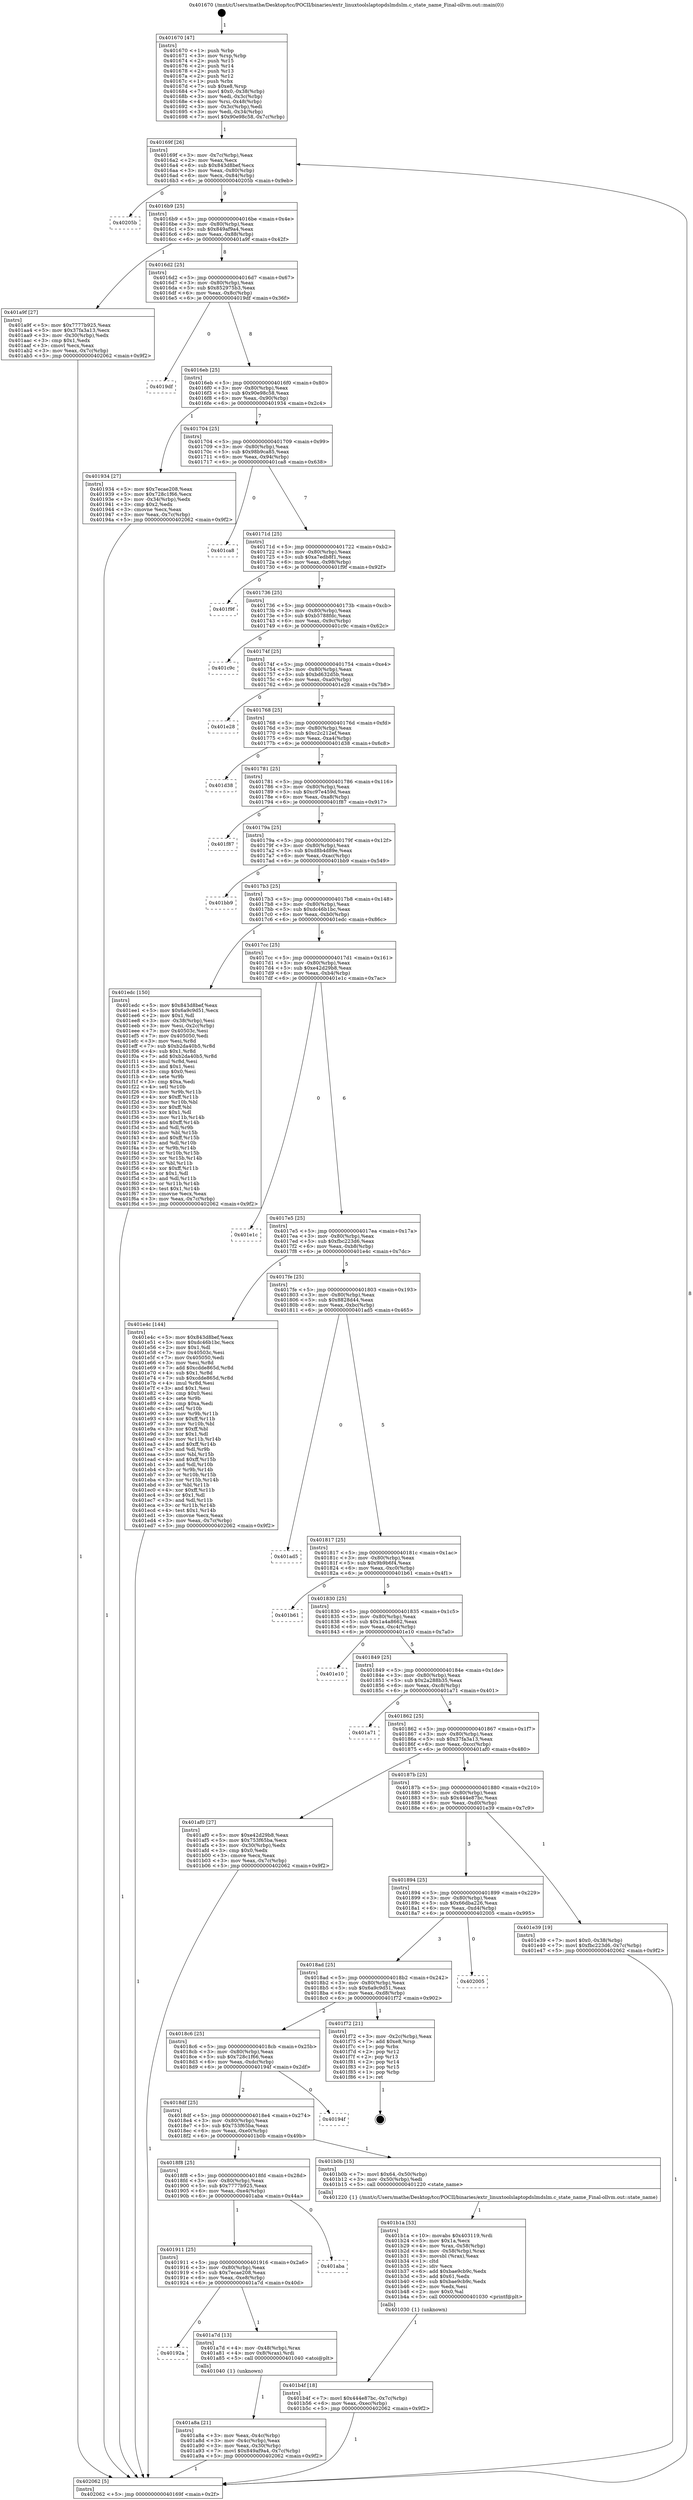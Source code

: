 digraph "0x401670" {
  label = "0x401670 (/mnt/c/Users/mathe/Desktop/tcc/POCII/binaries/extr_linuxtoolslaptopdslmdslm.c_state_name_Final-ollvm.out::main(0))"
  labelloc = "t"
  node[shape=record]

  Entry [label="",width=0.3,height=0.3,shape=circle,fillcolor=black,style=filled]
  "0x40169f" [label="{
     0x40169f [26]\l
     | [instrs]\l
     &nbsp;&nbsp;0x40169f \<+3\>: mov -0x7c(%rbp),%eax\l
     &nbsp;&nbsp;0x4016a2 \<+2\>: mov %eax,%ecx\l
     &nbsp;&nbsp;0x4016a4 \<+6\>: sub $0x843d8bef,%ecx\l
     &nbsp;&nbsp;0x4016aa \<+3\>: mov %eax,-0x80(%rbp)\l
     &nbsp;&nbsp;0x4016ad \<+6\>: mov %ecx,-0x84(%rbp)\l
     &nbsp;&nbsp;0x4016b3 \<+6\>: je 000000000040205b \<main+0x9eb\>\l
  }"]
  "0x40205b" [label="{
     0x40205b\l
  }", style=dashed]
  "0x4016b9" [label="{
     0x4016b9 [25]\l
     | [instrs]\l
     &nbsp;&nbsp;0x4016b9 \<+5\>: jmp 00000000004016be \<main+0x4e\>\l
     &nbsp;&nbsp;0x4016be \<+3\>: mov -0x80(%rbp),%eax\l
     &nbsp;&nbsp;0x4016c1 \<+5\>: sub $0x849af9a4,%eax\l
     &nbsp;&nbsp;0x4016c6 \<+6\>: mov %eax,-0x88(%rbp)\l
     &nbsp;&nbsp;0x4016cc \<+6\>: je 0000000000401a9f \<main+0x42f\>\l
  }"]
  Exit [label="",width=0.3,height=0.3,shape=circle,fillcolor=black,style=filled,peripheries=2]
  "0x401a9f" [label="{
     0x401a9f [27]\l
     | [instrs]\l
     &nbsp;&nbsp;0x401a9f \<+5\>: mov $0x7777b925,%eax\l
     &nbsp;&nbsp;0x401aa4 \<+5\>: mov $0x37fa3a13,%ecx\l
     &nbsp;&nbsp;0x401aa9 \<+3\>: mov -0x30(%rbp),%edx\l
     &nbsp;&nbsp;0x401aac \<+3\>: cmp $0x1,%edx\l
     &nbsp;&nbsp;0x401aaf \<+3\>: cmovl %ecx,%eax\l
     &nbsp;&nbsp;0x401ab2 \<+3\>: mov %eax,-0x7c(%rbp)\l
     &nbsp;&nbsp;0x401ab5 \<+5\>: jmp 0000000000402062 \<main+0x9f2\>\l
  }"]
  "0x4016d2" [label="{
     0x4016d2 [25]\l
     | [instrs]\l
     &nbsp;&nbsp;0x4016d2 \<+5\>: jmp 00000000004016d7 \<main+0x67\>\l
     &nbsp;&nbsp;0x4016d7 \<+3\>: mov -0x80(%rbp),%eax\l
     &nbsp;&nbsp;0x4016da \<+5\>: sub $0x852975b3,%eax\l
     &nbsp;&nbsp;0x4016df \<+6\>: mov %eax,-0x8c(%rbp)\l
     &nbsp;&nbsp;0x4016e5 \<+6\>: je 00000000004019df \<main+0x36f\>\l
  }"]
  "0x401b4f" [label="{
     0x401b4f [18]\l
     | [instrs]\l
     &nbsp;&nbsp;0x401b4f \<+7\>: movl $0x444e87bc,-0x7c(%rbp)\l
     &nbsp;&nbsp;0x401b56 \<+6\>: mov %eax,-0xec(%rbp)\l
     &nbsp;&nbsp;0x401b5c \<+5\>: jmp 0000000000402062 \<main+0x9f2\>\l
  }"]
  "0x4019df" [label="{
     0x4019df\l
  }", style=dashed]
  "0x4016eb" [label="{
     0x4016eb [25]\l
     | [instrs]\l
     &nbsp;&nbsp;0x4016eb \<+5\>: jmp 00000000004016f0 \<main+0x80\>\l
     &nbsp;&nbsp;0x4016f0 \<+3\>: mov -0x80(%rbp),%eax\l
     &nbsp;&nbsp;0x4016f3 \<+5\>: sub $0x90e98c58,%eax\l
     &nbsp;&nbsp;0x4016f8 \<+6\>: mov %eax,-0x90(%rbp)\l
     &nbsp;&nbsp;0x4016fe \<+6\>: je 0000000000401934 \<main+0x2c4\>\l
  }"]
  "0x401b1a" [label="{
     0x401b1a [53]\l
     | [instrs]\l
     &nbsp;&nbsp;0x401b1a \<+10\>: movabs $0x403119,%rdi\l
     &nbsp;&nbsp;0x401b24 \<+5\>: mov $0x1a,%ecx\l
     &nbsp;&nbsp;0x401b29 \<+4\>: mov %rax,-0x58(%rbp)\l
     &nbsp;&nbsp;0x401b2d \<+4\>: mov -0x58(%rbp),%rax\l
     &nbsp;&nbsp;0x401b31 \<+3\>: movsbl (%rax),%eax\l
     &nbsp;&nbsp;0x401b34 \<+1\>: cltd\l
     &nbsp;&nbsp;0x401b35 \<+2\>: idiv %ecx\l
     &nbsp;&nbsp;0x401b37 \<+6\>: add $0xbae9cb9c,%edx\l
     &nbsp;&nbsp;0x401b3d \<+3\>: add $0x61,%edx\l
     &nbsp;&nbsp;0x401b40 \<+6\>: sub $0xbae9cb9c,%edx\l
     &nbsp;&nbsp;0x401b46 \<+2\>: mov %edx,%esi\l
     &nbsp;&nbsp;0x401b48 \<+2\>: mov $0x0,%al\l
     &nbsp;&nbsp;0x401b4a \<+5\>: call 0000000000401030 \<printf@plt\>\l
     | [calls]\l
     &nbsp;&nbsp;0x401030 \{1\} (unknown)\l
  }"]
  "0x401934" [label="{
     0x401934 [27]\l
     | [instrs]\l
     &nbsp;&nbsp;0x401934 \<+5\>: mov $0x7ecae208,%eax\l
     &nbsp;&nbsp;0x401939 \<+5\>: mov $0x728c1f66,%ecx\l
     &nbsp;&nbsp;0x40193e \<+3\>: mov -0x34(%rbp),%edx\l
     &nbsp;&nbsp;0x401941 \<+3\>: cmp $0x2,%edx\l
     &nbsp;&nbsp;0x401944 \<+3\>: cmovne %ecx,%eax\l
     &nbsp;&nbsp;0x401947 \<+3\>: mov %eax,-0x7c(%rbp)\l
     &nbsp;&nbsp;0x40194a \<+5\>: jmp 0000000000402062 \<main+0x9f2\>\l
  }"]
  "0x401704" [label="{
     0x401704 [25]\l
     | [instrs]\l
     &nbsp;&nbsp;0x401704 \<+5\>: jmp 0000000000401709 \<main+0x99\>\l
     &nbsp;&nbsp;0x401709 \<+3\>: mov -0x80(%rbp),%eax\l
     &nbsp;&nbsp;0x40170c \<+5\>: sub $0x98b9ca85,%eax\l
     &nbsp;&nbsp;0x401711 \<+6\>: mov %eax,-0x94(%rbp)\l
     &nbsp;&nbsp;0x401717 \<+6\>: je 0000000000401ca8 \<main+0x638\>\l
  }"]
  "0x402062" [label="{
     0x402062 [5]\l
     | [instrs]\l
     &nbsp;&nbsp;0x402062 \<+5\>: jmp 000000000040169f \<main+0x2f\>\l
  }"]
  "0x401670" [label="{
     0x401670 [47]\l
     | [instrs]\l
     &nbsp;&nbsp;0x401670 \<+1\>: push %rbp\l
     &nbsp;&nbsp;0x401671 \<+3\>: mov %rsp,%rbp\l
     &nbsp;&nbsp;0x401674 \<+2\>: push %r15\l
     &nbsp;&nbsp;0x401676 \<+2\>: push %r14\l
     &nbsp;&nbsp;0x401678 \<+2\>: push %r13\l
     &nbsp;&nbsp;0x40167a \<+2\>: push %r12\l
     &nbsp;&nbsp;0x40167c \<+1\>: push %rbx\l
     &nbsp;&nbsp;0x40167d \<+7\>: sub $0xe8,%rsp\l
     &nbsp;&nbsp;0x401684 \<+7\>: movl $0x0,-0x38(%rbp)\l
     &nbsp;&nbsp;0x40168b \<+3\>: mov %edi,-0x3c(%rbp)\l
     &nbsp;&nbsp;0x40168e \<+4\>: mov %rsi,-0x48(%rbp)\l
     &nbsp;&nbsp;0x401692 \<+3\>: mov -0x3c(%rbp),%edi\l
     &nbsp;&nbsp;0x401695 \<+3\>: mov %edi,-0x34(%rbp)\l
     &nbsp;&nbsp;0x401698 \<+7\>: movl $0x90e98c58,-0x7c(%rbp)\l
  }"]
  "0x401a8a" [label="{
     0x401a8a [21]\l
     | [instrs]\l
     &nbsp;&nbsp;0x401a8a \<+3\>: mov %eax,-0x4c(%rbp)\l
     &nbsp;&nbsp;0x401a8d \<+3\>: mov -0x4c(%rbp),%eax\l
     &nbsp;&nbsp;0x401a90 \<+3\>: mov %eax,-0x30(%rbp)\l
     &nbsp;&nbsp;0x401a93 \<+7\>: movl $0x849af9a4,-0x7c(%rbp)\l
     &nbsp;&nbsp;0x401a9a \<+5\>: jmp 0000000000402062 \<main+0x9f2\>\l
  }"]
  "0x401ca8" [label="{
     0x401ca8\l
  }", style=dashed]
  "0x40171d" [label="{
     0x40171d [25]\l
     | [instrs]\l
     &nbsp;&nbsp;0x40171d \<+5\>: jmp 0000000000401722 \<main+0xb2\>\l
     &nbsp;&nbsp;0x401722 \<+3\>: mov -0x80(%rbp),%eax\l
     &nbsp;&nbsp;0x401725 \<+5\>: sub $0xa7edb8f1,%eax\l
     &nbsp;&nbsp;0x40172a \<+6\>: mov %eax,-0x98(%rbp)\l
     &nbsp;&nbsp;0x401730 \<+6\>: je 0000000000401f9f \<main+0x92f\>\l
  }"]
  "0x40192a" [label="{
     0x40192a\l
  }", style=dashed]
  "0x401f9f" [label="{
     0x401f9f\l
  }", style=dashed]
  "0x401736" [label="{
     0x401736 [25]\l
     | [instrs]\l
     &nbsp;&nbsp;0x401736 \<+5\>: jmp 000000000040173b \<main+0xcb\>\l
     &nbsp;&nbsp;0x40173b \<+3\>: mov -0x80(%rbp),%eax\l
     &nbsp;&nbsp;0x40173e \<+5\>: sub $0xb5788fdc,%eax\l
     &nbsp;&nbsp;0x401743 \<+6\>: mov %eax,-0x9c(%rbp)\l
     &nbsp;&nbsp;0x401749 \<+6\>: je 0000000000401c9c \<main+0x62c\>\l
  }"]
  "0x401a7d" [label="{
     0x401a7d [13]\l
     | [instrs]\l
     &nbsp;&nbsp;0x401a7d \<+4\>: mov -0x48(%rbp),%rax\l
     &nbsp;&nbsp;0x401a81 \<+4\>: mov 0x8(%rax),%rdi\l
     &nbsp;&nbsp;0x401a85 \<+5\>: call 0000000000401040 \<atoi@plt\>\l
     | [calls]\l
     &nbsp;&nbsp;0x401040 \{1\} (unknown)\l
  }"]
  "0x401c9c" [label="{
     0x401c9c\l
  }", style=dashed]
  "0x40174f" [label="{
     0x40174f [25]\l
     | [instrs]\l
     &nbsp;&nbsp;0x40174f \<+5\>: jmp 0000000000401754 \<main+0xe4\>\l
     &nbsp;&nbsp;0x401754 \<+3\>: mov -0x80(%rbp),%eax\l
     &nbsp;&nbsp;0x401757 \<+5\>: sub $0xbd632d5b,%eax\l
     &nbsp;&nbsp;0x40175c \<+6\>: mov %eax,-0xa0(%rbp)\l
     &nbsp;&nbsp;0x401762 \<+6\>: je 0000000000401e28 \<main+0x7b8\>\l
  }"]
  "0x401911" [label="{
     0x401911 [25]\l
     | [instrs]\l
     &nbsp;&nbsp;0x401911 \<+5\>: jmp 0000000000401916 \<main+0x2a6\>\l
     &nbsp;&nbsp;0x401916 \<+3\>: mov -0x80(%rbp),%eax\l
     &nbsp;&nbsp;0x401919 \<+5\>: sub $0x7ecae208,%eax\l
     &nbsp;&nbsp;0x40191e \<+6\>: mov %eax,-0xe8(%rbp)\l
     &nbsp;&nbsp;0x401924 \<+6\>: je 0000000000401a7d \<main+0x40d\>\l
  }"]
  "0x401e28" [label="{
     0x401e28\l
  }", style=dashed]
  "0x401768" [label="{
     0x401768 [25]\l
     | [instrs]\l
     &nbsp;&nbsp;0x401768 \<+5\>: jmp 000000000040176d \<main+0xfd\>\l
     &nbsp;&nbsp;0x40176d \<+3\>: mov -0x80(%rbp),%eax\l
     &nbsp;&nbsp;0x401770 \<+5\>: sub $0xc2c212ef,%eax\l
     &nbsp;&nbsp;0x401775 \<+6\>: mov %eax,-0xa4(%rbp)\l
     &nbsp;&nbsp;0x40177b \<+6\>: je 0000000000401d38 \<main+0x6c8\>\l
  }"]
  "0x401aba" [label="{
     0x401aba\l
  }", style=dashed]
  "0x401d38" [label="{
     0x401d38\l
  }", style=dashed]
  "0x401781" [label="{
     0x401781 [25]\l
     | [instrs]\l
     &nbsp;&nbsp;0x401781 \<+5\>: jmp 0000000000401786 \<main+0x116\>\l
     &nbsp;&nbsp;0x401786 \<+3\>: mov -0x80(%rbp),%eax\l
     &nbsp;&nbsp;0x401789 \<+5\>: sub $0xc97e459d,%eax\l
     &nbsp;&nbsp;0x40178e \<+6\>: mov %eax,-0xa8(%rbp)\l
     &nbsp;&nbsp;0x401794 \<+6\>: je 0000000000401f87 \<main+0x917\>\l
  }"]
  "0x4018f8" [label="{
     0x4018f8 [25]\l
     | [instrs]\l
     &nbsp;&nbsp;0x4018f8 \<+5\>: jmp 00000000004018fd \<main+0x28d\>\l
     &nbsp;&nbsp;0x4018fd \<+3\>: mov -0x80(%rbp),%eax\l
     &nbsp;&nbsp;0x401900 \<+5\>: sub $0x7777b925,%eax\l
     &nbsp;&nbsp;0x401905 \<+6\>: mov %eax,-0xe4(%rbp)\l
     &nbsp;&nbsp;0x40190b \<+6\>: je 0000000000401aba \<main+0x44a\>\l
  }"]
  "0x401f87" [label="{
     0x401f87\l
  }", style=dashed]
  "0x40179a" [label="{
     0x40179a [25]\l
     | [instrs]\l
     &nbsp;&nbsp;0x40179a \<+5\>: jmp 000000000040179f \<main+0x12f\>\l
     &nbsp;&nbsp;0x40179f \<+3\>: mov -0x80(%rbp),%eax\l
     &nbsp;&nbsp;0x4017a2 \<+5\>: sub $0xd8b4d89e,%eax\l
     &nbsp;&nbsp;0x4017a7 \<+6\>: mov %eax,-0xac(%rbp)\l
     &nbsp;&nbsp;0x4017ad \<+6\>: je 0000000000401bb9 \<main+0x549\>\l
  }"]
  "0x401b0b" [label="{
     0x401b0b [15]\l
     | [instrs]\l
     &nbsp;&nbsp;0x401b0b \<+7\>: movl $0x64,-0x50(%rbp)\l
     &nbsp;&nbsp;0x401b12 \<+3\>: mov -0x50(%rbp),%edi\l
     &nbsp;&nbsp;0x401b15 \<+5\>: call 0000000000401220 \<state_name\>\l
     | [calls]\l
     &nbsp;&nbsp;0x401220 \{1\} (/mnt/c/Users/mathe/Desktop/tcc/POCII/binaries/extr_linuxtoolslaptopdslmdslm.c_state_name_Final-ollvm.out::state_name)\l
  }"]
  "0x401bb9" [label="{
     0x401bb9\l
  }", style=dashed]
  "0x4017b3" [label="{
     0x4017b3 [25]\l
     | [instrs]\l
     &nbsp;&nbsp;0x4017b3 \<+5\>: jmp 00000000004017b8 \<main+0x148\>\l
     &nbsp;&nbsp;0x4017b8 \<+3\>: mov -0x80(%rbp),%eax\l
     &nbsp;&nbsp;0x4017bb \<+5\>: sub $0xdc46b1bc,%eax\l
     &nbsp;&nbsp;0x4017c0 \<+6\>: mov %eax,-0xb0(%rbp)\l
     &nbsp;&nbsp;0x4017c6 \<+6\>: je 0000000000401edc \<main+0x86c\>\l
  }"]
  "0x4018df" [label="{
     0x4018df [25]\l
     | [instrs]\l
     &nbsp;&nbsp;0x4018df \<+5\>: jmp 00000000004018e4 \<main+0x274\>\l
     &nbsp;&nbsp;0x4018e4 \<+3\>: mov -0x80(%rbp),%eax\l
     &nbsp;&nbsp;0x4018e7 \<+5\>: sub $0x753f65ba,%eax\l
     &nbsp;&nbsp;0x4018ec \<+6\>: mov %eax,-0xe0(%rbp)\l
     &nbsp;&nbsp;0x4018f2 \<+6\>: je 0000000000401b0b \<main+0x49b\>\l
  }"]
  "0x401edc" [label="{
     0x401edc [150]\l
     | [instrs]\l
     &nbsp;&nbsp;0x401edc \<+5\>: mov $0x843d8bef,%eax\l
     &nbsp;&nbsp;0x401ee1 \<+5\>: mov $0x6a9c9d51,%ecx\l
     &nbsp;&nbsp;0x401ee6 \<+2\>: mov $0x1,%dl\l
     &nbsp;&nbsp;0x401ee8 \<+3\>: mov -0x38(%rbp),%esi\l
     &nbsp;&nbsp;0x401eeb \<+3\>: mov %esi,-0x2c(%rbp)\l
     &nbsp;&nbsp;0x401eee \<+7\>: mov 0x40503c,%esi\l
     &nbsp;&nbsp;0x401ef5 \<+7\>: mov 0x405050,%edi\l
     &nbsp;&nbsp;0x401efc \<+3\>: mov %esi,%r8d\l
     &nbsp;&nbsp;0x401eff \<+7\>: sub $0xb2da40b5,%r8d\l
     &nbsp;&nbsp;0x401f06 \<+4\>: sub $0x1,%r8d\l
     &nbsp;&nbsp;0x401f0a \<+7\>: add $0xb2da40b5,%r8d\l
     &nbsp;&nbsp;0x401f11 \<+4\>: imul %r8d,%esi\l
     &nbsp;&nbsp;0x401f15 \<+3\>: and $0x1,%esi\l
     &nbsp;&nbsp;0x401f18 \<+3\>: cmp $0x0,%esi\l
     &nbsp;&nbsp;0x401f1b \<+4\>: sete %r9b\l
     &nbsp;&nbsp;0x401f1f \<+3\>: cmp $0xa,%edi\l
     &nbsp;&nbsp;0x401f22 \<+4\>: setl %r10b\l
     &nbsp;&nbsp;0x401f26 \<+3\>: mov %r9b,%r11b\l
     &nbsp;&nbsp;0x401f29 \<+4\>: xor $0xff,%r11b\l
     &nbsp;&nbsp;0x401f2d \<+3\>: mov %r10b,%bl\l
     &nbsp;&nbsp;0x401f30 \<+3\>: xor $0xff,%bl\l
     &nbsp;&nbsp;0x401f33 \<+3\>: xor $0x1,%dl\l
     &nbsp;&nbsp;0x401f36 \<+3\>: mov %r11b,%r14b\l
     &nbsp;&nbsp;0x401f39 \<+4\>: and $0xff,%r14b\l
     &nbsp;&nbsp;0x401f3d \<+3\>: and %dl,%r9b\l
     &nbsp;&nbsp;0x401f40 \<+3\>: mov %bl,%r15b\l
     &nbsp;&nbsp;0x401f43 \<+4\>: and $0xff,%r15b\l
     &nbsp;&nbsp;0x401f47 \<+3\>: and %dl,%r10b\l
     &nbsp;&nbsp;0x401f4a \<+3\>: or %r9b,%r14b\l
     &nbsp;&nbsp;0x401f4d \<+3\>: or %r10b,%r15b\l
     &nbsp;&nbsp;0x401f50 \<+3\>: xor %r15b,%r14b\l
     &nbsp;&nbsp;0x401f53 \<+3\>: or %bl,%r11b\l
     &nbsp;&nbsp;0x401f56 \<+4\>: xor $0xff,%r11b\l
     &nbsp;&nbsp;0x401f5a \<+3\>: or $0x1,%dl\l
     &nbsp;&nbsp;0x401f5d \<+3\>: and %dl,%r11b\l
     &nbsp;&nbsp;0x401f60 \<+3\>: or %r11b,%r14b\l
     &nbsp;&nbsp;0x401f63 \<+4\>: test $0x1,%r14b\l
     &nbsp;&nbsp;0x401f67 \<+3\>: cmovne %ecx,%eax\l
     &nbsp;&nbsp;0x401f6a \<+3\>: mov %eax,-0x7c(%rbp)\l
     &nbsp;&nbsp;0x401f6d \<+5\>: jmp 0000000000402062 \<main+0x9f2\>\l
  }"]
  "0x4017cc" [label="{
     0x4017cc [25]\l
     | [instrs]\l
     &nbsp;&nbsp;0x4017cc \<+5\>: jmp 00000000004017d1 \<main+0x161\>\l
     &nbsp;&nbsp;0x4017d1 \<+3\>: mov -0x80(%rbp),%eax\l
     &nbsp;&nbsp;0x4017d4 \<+5\>: sub $0xe42d29b8,%eax\l
     &nbsp;&nbsp;0x4017d9 \<+6\>: mov %eax,-0xb4(%rbp)\l
     &nbsp;&nbsp;0x4017df \<+6\>: je 0000000000401e1c \<main+0x7ac\>\l
  }"]
  "0x40194f" [label="{
     0x40194f\l
  }", style=dashed]
  "0x401e1c" [label="{
     0x401e1c\l
  }", style=dashed]
  "0x4017e5" [label="{
     0x4017e5 [25]\l
     | [instrs]\l
     &nbsp;&nbsp;0x4017e5 \<+5\>: jmp 00000000004017ea \<main+0x17a\>\l
     &nbsp;&nbsp;0x4017ea \<+3\>: mov -0x80(%rbp),%eax\l
     &nbsp;&nbsp;0x4017ed \<+5\>: sub $0xfbc223d6,%eax\l
     &nbsp;&nbsp;0x4017f2 \<+6\>: mov %eax,-0xb8(%rbp)\l
     &nbsp;&nbsp;0x4017f8 \<+6\>: je 0000000000401e4c \<main+0x7dc\>\l
  }"]
  "0x4018c6" [label="{
     0x4018c6 [25]\l
     | [instrs]\l
     &nbsp;&nbsp;0x4018c6 \<+5\>: jmp 00000000004018cb \<main+0x25b\>\l
     &nbsp;&nbsp;0x4018cb \<+3\>: mov -0x80(%rbp),%eax\l
     &nbsp;&nbsp;0x4018ce \<+5\>: sub $0x728c1f66,%eax\l
     &nbsp;&nbsp;0x4018d3 \<+6\>: mov %eax,-0xdc(%rbp)\l
     &nbsp;&nbsp;0x4018d9 \<+6\>: je 000000000040194f \<main+0x2df\>\l
  }"]
  "0x401e4c" [label="{
     0x401e4c [144]\l
     | [instrs]\l
     &nbsp;&nbsp;0x401e4c \<+5\>: mov $0x843d8bef,%eax\l
     &nbsp;&nbsp;0x401e51 \<+5\>: mov $0xdc46b1bc,%ecx\l
     &nbsp;&nbsp;0x401e56 \<+2\>: mov $0x1,%dl\l
     &nbsp;&nbsp;0x401e58 \<+7\>: mov 0x40503c,%esi\l
     &nbsp;&nbsp;0x401e5f \<+7\>: mov 0x405050,%edi\l
     &nbsp;&nbsp;0x401e66 \<+3\>: mov %esi,%r8d\l
     &nbsp;&nbsp;0x401e69 \<+7\>: add $0xcdde865d,%r8d\l
     &nbsp;&nbsp;0x401e70 \<+4\>: sub $0x1,%r8d\l
     &nbsp;&nbsp;0x401e74 \<+7\>: sub $0xcdde865d,%r8d\l
     &nbsp;&nbsp;0x401e7b \<+4\>: imul %r8d,%esi\l
     &nbsp;&nbsp;0x401e7f \<+3\>: and $0x1,%esi\l
     &nbsp;&nbsp;0x401e82 \<+3\>: cmp $0x0,%esi\l
     &nbsp;&nbsp;0x401e85 \<+4\>: sete %r9b\l
     &nbsp;&nbsp;0x401e89 \<+3\>: cmp $0xa,%edi\l
     &nbsp;&nbsp;0x401e8c \<+4\>: setl %r10b\l
     &nbsp;&nbsp;0x401e90 \<+3\>: mov %r9b,%r11b\l
     &nbsp;&nbsp;0x401e93 \<+4\>: xor $0xff,%r11b\l
     &nbsp;&nbsp;0x401e97 \<+3\>: mov %r10b,%bl\l
     &nbsp;&nbsp;0x401e9a \<+3\>: xor $0xff,%bl\l
     &nbsp;&nbsp;0x401e9d \<+3\>: xor $0x1,%dl\l
     &nbsp;&nbsp;0x401ea0 \<+3\>: mov %r11b,%r14b\l
     &nbsp;&nbsp;0x401ea3 \<+4\>: and $0xff,%r14b\l
     &nbsp;&nbsp;0x401ea7 \<+3\>: and %dl,%r9b\l
     &nbsp;&nbsp;0x401eaa \<+3\>: mov %bl,%r15b\l
     &nbsp;&nbsp;0x401ead \<+4\>: and $0xff,%r15b\l
     &nbsp;&nbsp;0x401eb1 \<+3\>: and %dl,%r10b\l
     &nbsp;&nbsp;0x401eb4 \<+3\>: or %r9b,%r14b\l
     &nbsp;&nbsp;0x401eb7 \<+3\>: or %r10b,%r15b\l
     &nbsp;&nbsp;0x401eba \<+3\>: xor %r15b,%r14b\l
     &nbsp;&nbsp;0x401ebd \<+3\>: or %bl,%r11b\l
     &nbsp;&nbsp;0x401ec0 \<+4\>: xor $0xff,%r11b\l
     &nbsp;&nbsp;0x401ec4 \<+3\>: or $0x1,%dl\l
     &nbsp;&nbsp;0x401ec7 \<+3\>: and %dl,%r11b\l
     &nbsp;&nbsp;0x401eca \<+3\>: or %r11b,%r14b\l
     &nbsp;&nbsp;0x401ecd \<+4\>: test $0x1,%r14b\l
     &nbsp;&nbsp;0x401ed1 \<+3\>: cmovne %ecx,%eax\l
     &nbsp;&nbsp;0x401ed4 \<+3\>: mov %eax,-0x7c(%rbp)\l
     &nbsp;&nbsp;0x401ed7 \<+5\>: jmp 0000000000402062 \<main+0x9f2\>\l
  }"]
  "0x4017fe" [label="{
     0x4017fe [25]\l
     | [instrs]\l
     &nbsp;&nbsp;0x4017fe \<+5\>: jmp 0000000000401803 \<main+0x193\>\l
     &nbsp;&nbsp;0x401803 \<+3\>: mov -0x80(%rbp),%eax\l
     &nbsp;&nbsp;0x401806 \<+5\>: sub $0x8828d44,%eax\l
     &nbsp;&nbsp;0x40180b \<+6\>: mov %eax,-0xbc(%rbp)\l
     &nbsp;&nbsp;0x401811 \<+6\>: je 0000000000401ad5 \<main+0x465\>\l
  }"]
  "0x401f72" [label="{
     0x401f72 [21]\l
     | [instrs]\l
     &nbsp;&nbsp;0x401f72 \<+3\>: mov -0x2c(%rbp),%eax\l
     &nbsp;&nbsp;0x401f75 \<+7\>: add $0xe8,%rsp\l
     &nbsp;&nbsp;0x401f7c \<+1\>: pop %rbx\l
     &nbsp;&nbsp;0x401f7d \<+2\>: pop %r12\l
     &nbsp;&nbsp;0x401f7f \<+2\>: pop %r13\l
     &nbsp;&nbsp;0x401f81 \<+2\>: pop %r14\l
     &nbsp;&nbsp;0x401f83 \<+2\>: pop %r15\l
     &nbsp;&nbsp;0x401f85 \<+1\>: pop %rbp\l
     &nbsp;&nbsp;0x401f86 \<+1\>: ret\l
  }"]
  "0x401ad5" [label="{
     0x401ad5\l
  }", style=dashed]
  "0x401817" [label="{
     0x401817 [25]\l
     | [instrs]\l
     &nbsp;&nbsp;0x401817 \<+5\>: jmp 000000000040181c \<main+0x1ac\>\l
     &nbsp;&nbsp;0x40181c \<+3\>: mov -0x80(%rbp),%eax\l
     &nbsp;&nbsp;0x40181f \<+5\>: sub $0x9b9b6f4,%eax\l
     &nbsp;&nbsp;0x401824 \<+6\>: mov %eax,-0xc0(%rbp)\l
     &nbsp;&nbsp;0x40182a \<+6\>: je 0000000000401b61 \<main+0x4f1\>\l
  }"]
  "0x4018ad" [label="{
     0x4018ad [25]\l
     | [instrs]\l
     &nbsp;&nbsp;0x4018ad \<+5\>: jmp 00000000004018b2 \<main+0x242\>\l
     &nbsp;&nbsp;0x4018b2 \<+3\>: mov -0x80(%rbp),%eax\l
     &nbsp;&nbsp;0x4018b5 \<+5\>: sub $0x6a9c9d51,%eax\l
     &nbsp;&nbsp;0x4018ba \<+6\>: mov %eax,-0xd8(%rbp)\l
     &nbsp;&nbsp;0x4018c0 \<+6\>: je 0000000000401f72 \<main+0x902\>\l
  }"]
  "0x401b61" [label="{
     0x401b61\l
  }", style=dashed]
  "0x401830" [label="{
     0x401830 [25]\l
     | [instrs]\l
     &nbsp;&nbsp;0x401830 \<+5\>: jmp 0000000000401835 \<main+0x1c5\>\l
     &nbsp;&nbsp;0x401835 \<+3\>: mov -0x80(%rbp),%eax\l
     &nbsp;&nbsp;0x401838 \<+5\>: sub $0x1a4a8662,%eax\l
     &nbsp;&nbsp;0x40183d \<+6\>: mov %eax,-0xc4(%rbp)\l
     &nbsp;&nbsp;0x401843 \<+6\>: je 0000000000401e10 \<main+0x7a0\>\l
  }"]
  "0x402005" [label="{
     0x402005\l
  }", style=dashed]
  "0x401e10" [label="{
     0x401e10\l
  }", style=dashed]
  "0x401849" [label="{
     0x401849 [25]\l
     | [instrs]\l
     &nbsp;&nbsp;0x401849 \<+5\>: jmp 000000000040184e \<main+0x1de\>\l
     &nbsp;&nbsp;0x40184e \<+3\>: mov -0x80(%rbp),%eax\l
     &nbsp;&nbsp;0x401851 \<+5\>: sub $0x2a288b35,%eax\l
     &nbsp;&nbsp;0x401856 \<+6\>: mov %eax,-0xc8(%rbp)\l
     &nbsp;&nbsp;0x40185c \<+6\>: je 0000000000401a71 \<main+0x401\>\l
  }"]
  "0x401894" [label="{
     0x401894 [25]\l
     | [instrs]\l
     &nbsp;&nbsp;0x401894 \<+5\>: jmp 0000000000401899 \<main+0x229\>\l
     &nbsp;&nbsp;0x401899 \<+3\>: mov -0x80(%rbp),%eax\l
     &nbsp;&nbsp;0x40189c \<+5\>: sub $0x66dba226,%eax\l
     &nbsp;&nbsp;0x4018a1 \<+6\>: mov %eax,-0xd4(%rbp)\l
     &nbsp;&nbsp;0x4018a7 \<+6\>: je 0000000000402005 \<main+0x995\>\l
  }"]
  "0x401a71" [label="{
     0x401a71\l
  }", style=dashed]
  "0x401862" [label="{
     0x401862 [25]\l
     | [instrs]\l
     &nbsp;&nbsp;0x401862 \<+5\>: jmp 0000000000401867 \<main+0x1f7\>\l
     &nbsp;&nbsp;0x401867 \<+3\>: mov -0x80(%rbp),%eax\l
     &nbsp;&nbsp;0x40186a \<+5\>: sub $0x37fa3a13,%eax\l
     &nbsp;&nbsp;0x40186f \<+6\>: mov %eax,-0xcc(%rbp)\l
     &nbsp;&nbsp;0x401875 \<+6\>: je 0000000000401af0 \<main+0x480\>\l
  }"]
  "0x401e39" [label="{
     0x401e39 [19]\l
     | [instrs]\l
     &nbsp;&nbsp;0x401e39 \<+7\>: movl $0x0,-0x38(%rbp)\l
     &nbsp;&nbsp;0x401e40 \<+7\>: movl $0xfbc223d6,-0x7c(%rbp)\l
     &nbsp;&nbsp;0x401e47 \<+5\>: jmp 0000000000402062 \<main+0x9f2\>\l
  }"]
  "0x401af0" [label="{
     0x401af0 [27]\l
     | [instrs]\l
     &nbsp;&nbsp;0x401af0 \<+5\>: mov $0xe42d29b8,%eax\l
     &nbsp;&nbsp;0x401af5 \<+5\>: mov $0x753f65ba,%ecx\l
     &nbsp;&nbsp;0x401afa \<+3\>: mov -0x30(%rbp),%edx\l
     &nbsp;&nbsp;0x401afd \<+3\>: cmp $0x0,%edx\l
     &nbsp;&nbsp;0x401b00 \<+3\>: cmove %ecx,%eax\l
     &nbsp;&nbsp;0x401b03 \<+3\>: mov %eax,-0x7c(%rbp)\l
     &nbsp;&nbsp;0x401b06 \<+5\>: jmp 0000000000402062 \<main+0x9f2\>\l
  }"]
  "0x40187b" [label="{
     0x40187b [25]\l
     | [instrs]\l
     &nbsp;&nbsp;0x40187b \<+5\>: jmp 0000000000401880 \<main+0x210\>\l
     &nbsp;&nbsp;0x401880 \<+3\>: mov -0x80(%rbp),%eax\l
     &nbsp;&nbsp;0x401883 \<+5\>: sub $0x444e87bc,%eax\l
     &nbsp;&nbsp;0x401888 \<+6\>: mov %eax,-0xd0(%rbp)\l
     &nbsp;&nbsp;0x40188e \<+6\>: je 0000000000401e39 \<main+0x7c9\>\l
  }"]
  Entry -> "0x401670" [label=" 1"]
  "0x40169f" -> "0x40205b" [label=" 0"]
  "0x40169f" -> "0x4016b9" [label=" 9"]
  "0x401f72" -> Exit [label=" 1"]
  "0x4016b9" -> "0x401a9f" [label=" 1"]
  "0x4016b9" -> "0x4016d2" [label=" 8"]
  "0x401edc" -> "0x402062" [label=" 1"]
  "0x4016d2" -> "0x4019df" [label=" 0"]
  "0x4016d2" -> "0x4016eb" [label=" 8"]
  "0x401e4c" -> "0x402062" [label=" 1"]
  "0x4016eb" -> "0x401934" [label=" 1"]
  "0x4016eb" -> "0x401704" [label=" 7"]
  "0x401934" -> "0x402062" [label=" 1"]
  "0x401670" -> "0x40169f" [label=" 1"]
  "0x402062" -> "0x40169f" [label=" 8"]
  "0x401e39" -> "0x402062" [label=" 1"]
  "0x401704" -> "0x401ca8" [label=" 0"]
  "0x401704" -> "0x40171d" [label=" 7"]
  "0x401b4f" -> "0x402062" [label=" 1"]
  "0x40171d" -> "0x401f9f" [label=" 0"]
  "0x40171d" -> "0x401736" [label=" 7"]
  "0x401b1a" -> "0x401b4f" [label=" 1"]
  "0x401736" -> "0x401c9c" [label=" 0"]
  "0x401736" -> "0x40174f" [label=" 7"]
  "0x401b0b" -> "0x401b1a" [label=" 1"]
  "0x40174f" -> "0x401e28" [label=" 0"]
  "0x40174f" -> "0x401768" [label=" 7"]
  "0x401a9f" -> "0x402062" [label=" 1"]
  "0x401768" -> "0x401d38" [label=" 0"]
  "0x401768" -> "0x401781" [label=" 7"]
  "0x401a8a" -> "0x402062" [label=" 1"]
  "0x401781" -> "0x401f87" [label=" 0"]
  "0x401781" -> "0x40179a" [label=" 7"]
  "0x401911" -> "0x40192a" [label=" 0"]
  "0x40179a" -> "0x401bb9" [label=" 0"]
  "0x40179a" -> "0x4017b3" [label=" 7"]
  "0x401911" -> "0x401a7d" [label=" 1"]
  "0x4017b3" -> "0x401edc" [label=" 1"]
  "0x4017b3" -> "0x4017cc" [label=" 6"]
  "0x4018f8" -> "0x401911" [label=" 1"]
  "0x4017cc" -> "0x401e1c" [label=" 0"]
  "0x4017cc" -> "0x4017e5" [label=" 6"]
  "0x4018f8" -> "0x401aba" [label=" 0"]
  "0x4017e5" -> "0x401e4c" [label=" 1"]
  "0x4017e5" -> "0x4017fe" [label=" 5"]
  "0x4018df" -> "0x4018f8" [label=" 1"]
  "0x4017fe" -> "0x401ad5" [label=" 0"]
  "0x4017fe" -> "0x401817" [label=" 5"]
  "0x4018df" -> "0x401b0b" [label=" 1"]
  "0x401817" -> "0x401b61" [label=" 0"]
  "0x401817" -> "0x401830" [label=" 5"]
  "0x4018c6" -> "0x4018df" [label=" 2"]
  "0x401830" -> "0x401e10" [label=" 0"]
  "0x401830" -> "0x401849" [label=" 5"]
  "0x4018c6" -> "0x40194f" [label=" 0"]
  "0x401849" -> "0x401a71" [label=" 0"]
  "0x401849" -> "0x401862" [label=" 5"]
  "0x4018ad" -> "0x4018c6" [label=" 2"]
  "0x401862" -> "0x401af0" [label=" 1"]
  "0x401862" -> "0x40187b" [label=" 4"]
  "0x4018ad" -> "0x401f72" [label=" 1"]
  "0x40187b" -> "0x401e39" [label=" 1"]
  "0x40187b" -> "0x401894" [label=" 3"]
  "0x401a7d" -> "0x401a8a" [label=" 1"]
  "0x401894" -> "0x402005" [label=" 0"]
  "0x401894" -> "0x4018ad" [label=" 3"]
  "0x401af0" -> "0x402062" [label=" 1"]
}
